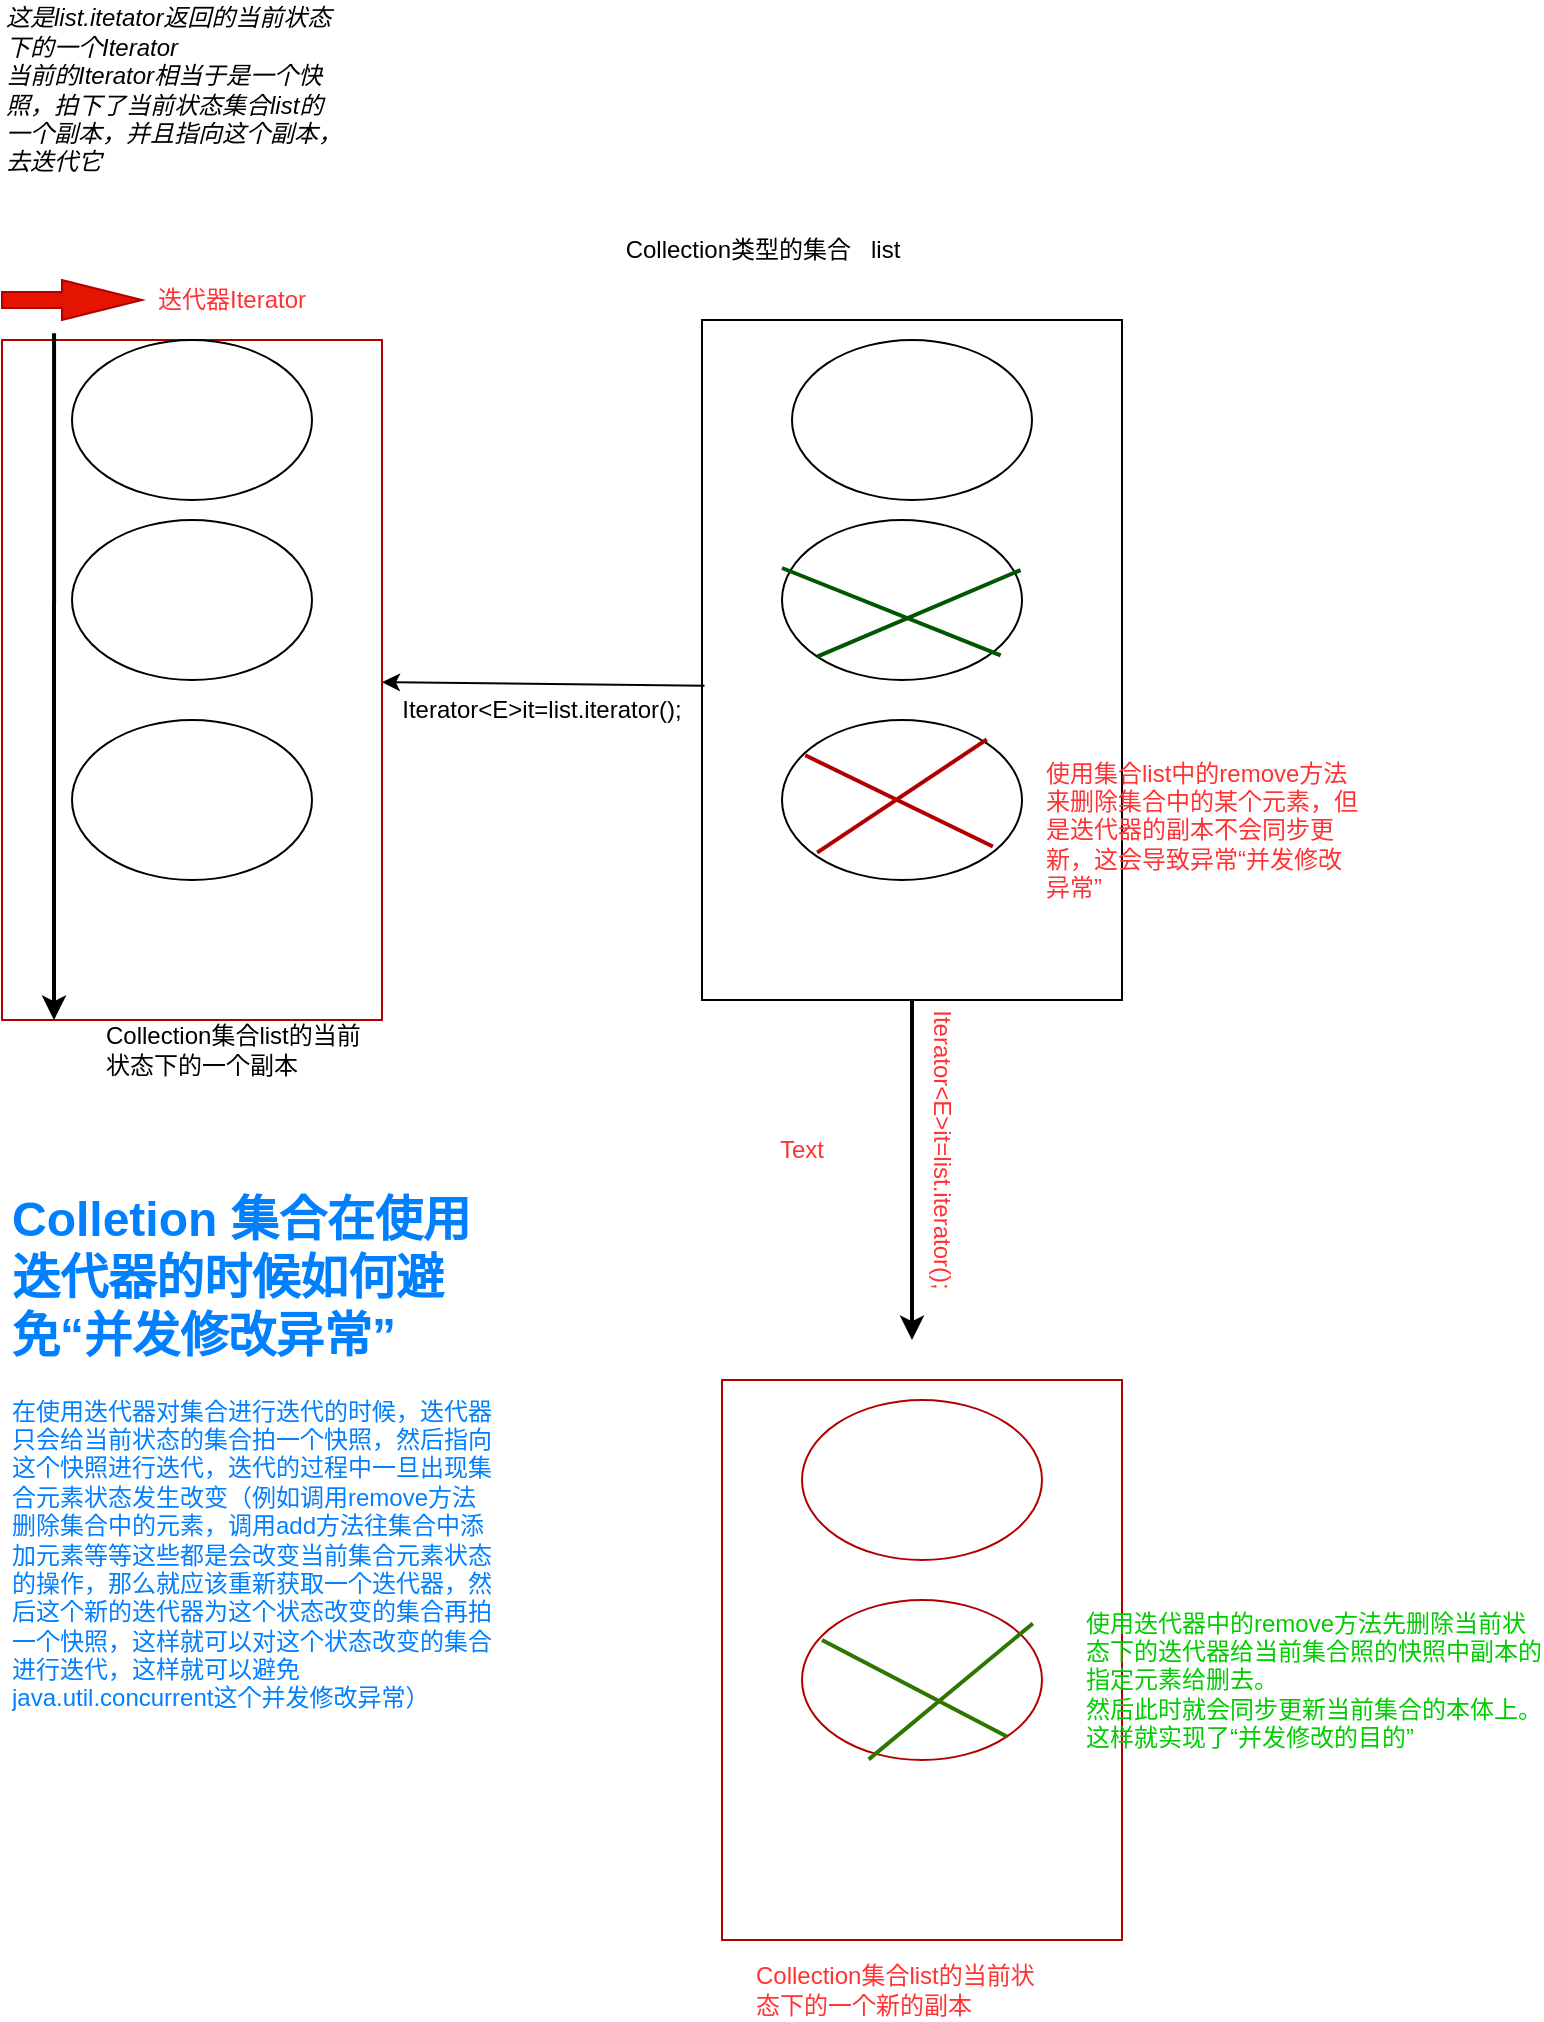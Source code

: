<mxfile version="20.8.16" type="device"><diagram name="第 1 页" id="qB2c7Gb6dFxjmnC0aw-G"><mxGraphModel dx="954" dy="1886" grid="1" gridSize="10" guides="1" tooltips="1" connect="1" arrows="1" fold="1" page="1" pageScale="1" pageWidth="827" pageHeight="1169" math="0" shadow="0"><root><mxCell id="0"/><mxCell id="1" parent="0"/><mxCell id="225d7Lq20lbo0NojLc36-1" value="" style="rounded=0;whiteSpace=wrap;html=1;" vertex="1" parent="1"><mxGeometry x="350" y="70" width="210" height="340" as="geometry"/></mxCell><mxCell id="225d7Lq20lbo0NojLc36-2" value="" style="ellipse;whiteSpace=wrap;html=1;" vertex="1" parent="1"><mxGeometry x="395" y="80" width="120" height="80" as="geometry"/></mxCell><mxCell id="225d7Lq20lbo0NojLc36-3" value="" style="ellipse;whiteSpace=wrap;html=1;" vertex="1" parent="1"><mxGeometry x="390" y="170" width="120" height="80" as="geometry"/></mxCell><mxCell id="225d7Lq20lbo0NojLc36-4" value="" style="ellipse;whiteSpace=wrap;html=1;" vertex="1" parent="1"><mxGeometry x="390" y="270" width="120" height="80" as="geometry"/></mxCell><mxCell id="225d7Lq20lbo0NojLc36-5" value="Collection类型的集合&amp;nbsp; &amp;nbsp;list" style="text;html=1;align=center;verticalAlign=middle;resizable=0;points=[];autosize=1;strokeColor=none;fillColor=none;" vertex="1" parent="1"><mxGeometry x="300" y="20" width="160" height="30" as="geometry"/></mxCell><mxCell id="225d7Lq20lbo0NojLc36-7" value="" style="endArrow=classic;html=1;rounded=0;exitX=0.006;exitY=0.538;exitDx=0;exitDy=0;exitPerimeter=0;" edge="1" parent="1" source="225d7Lq20lbo0NojLc36-1" target="225d7Lq20lbo0NojLc36-9"><mxGeometry width="50" height="50" relative="1" as="geometry"><mxPoint x="325" y="390" as="sourcePoint"/><mxPoint x="190" y="238" as="targetPoint"/></mxGeometry></mxCell><mxCell id="225d7Lq20lbo0NojLc36-8" value="Iterator&amp;lt;E&amp;gt;it=list.iterator();" style="text;html=1;strokeColor=none;fillColor=none;align=center;verticalAlign=middle;whiteSpace=wrap;rounded=0;" vertex="1" parent="1"><mxGeometry x="240" y="250" width="60" height="30" as="geometry"/></mxCell><mxCell id="225d7Lq20lbo0NojLc36-9" value="" style="rounded=0;whiteSpace=wrap;html=1;fillColor=none;fontColor=#ffffff;strokeColor=#B20000;" vertex="1" parent="1"><mxGeometry y="80" width="190" height="340" as="geometry"/></mxCell><mxCell id="225d7Lq20lbo0NojLc36-10" value="" style="ellipse;whiteSpace=wrap;html=1;fillColor=none;gradientColor=default;" vertex="1" parent="1"><mxGeometry x="35" y="80" width="120" height="80" as="geometry"/></mxCell><mxCell id="225d7Lq20lbo0NojLc36-11" value="" style="ellipse;whiteSpace=wrap;html=1;fillColor=none;gradientColor=default;" vertex="1" parent="1"><mxGeometry x="35" y="170" width="120" height="80" as="geometry"/></mxCell><mxCell id="225d7Lq20lbo0NojLc36-12" value="" style="ellipse;whiteSpace=wrap;html=1;fillColor=none;gradientColor=default;" vertex="1" parent="1"><mxGeometry x="35" y="270" width="120" height="80" as="geometry"/></mxCell><mxCell id="225d7Lq20lbo0NojLc36-13" value="这是list.itetator返回的当前状态下的一个Iterator&lt;br&gt;当前的Iterator相当于是一个快照，拍下了当前状态集合list的一个副本，并且指向这个副本，去迭代它" style="text;html=1;strokeColor=none;fillColor=none;align=left;verticalAlign=middle;whiteSpace=wrap;rounded=0;fontStyle=2" vertex="1" parent="1"><mxGeometry y="-90" width="170" height="90" as="geometry"/></mxCell><mxCell id="225d7Lq20lbo0NojLc36-14" value="" style="html=1;shadow=0;dashed=0;align=center;verticalAlign=middle;shape=mxgraph.arrows2.arrow;dy=0.6;dx=40;flipH=1;notch=0;fillColor=#e51400;direction=west;strokeColor=#B20000;fontColor=#ffffff;" vertex="1" parent="1"><mxGeometry y="50" width="70" height="20" as="geometry"/></mxCell><mxCell id="225d7Lq20lbo0NojLc36-15" value="" style="endArrow=classic;html=1;rounded=1;exitX=0.137;exitY=-0.01;exitDx=0;exitDy=0;exitPerimeter=0;jumpSize=68;strokeWidth=2;" edge="1" parent="1" source="225d7Lq20lbo0NojLc36-9"><mxGeometry width="50" height="50" relative="1" as="geometry"><mxPoint x="390" y="260" as="sourcePoint"/><mxPoint x="26" y="420" as="targetPoint"/></mxGeometry></mxCell><mxCell id="225d7Lq20lbo0NojLc36-16" value="Collection集合list的当前状态下的一个副本" style="text;html=1;strokeColor=none;fillColor=none;align=left;verticalAlign=middle;whiteSpace=wrap;rounded=0;" vertex="1" parent="1"><mxGeometry x="50" y="420" width="135" height="30" as="geometry"/></mxCell><mxCell id="225d7Lq20lbo0NojLc36-17" value="迭代器Iterator" style="text;html=1;align=center;verticalAlign=middle;whiteSpace=wrap;rounded=0;fontColor=#FF3333;" vertex="1" parent="1"><mxGeometry x="70" y="35" width="90" height="50" as="geometry"/></mxCell><mxCell id="225d7Lq20lbo0NojLc36-23" value="" style="endArrow=none;html=1;rounded=1;strokeWidth=2;fontColor=#FF3333;jumpSize=68;entryX=1;entryY=0;entryDx=0;entryDy=0;exitX=0;exitY=1;exitDx=0;exitDy=0;fillColor=#e51400;strokeColor=#B20000;" edge="1" parent="1"><mxGeometry width="50" height="50" relative="1" as="geometry"><mxPoint x="407.574" y="336.284" as="sourcePoint"/><mxPoint x="492.426" y="279.716" as="targetPoint"/></mxGeometry></mxCell><mxCell id="225d7Lq20lbo0NojLc36-24" value="" style="endArrow=none;html=1;rounded=1;strokeWidth=2;fontColor=#FF3333;jumpSize=68;entryX=1;entryY=1;entryDx=0;entryDy=0;exitX=0.072;exitY=0.283;exitDx=0;exitDy=0;exitPerimeter=0;fillColor=#e51400;strokeColor=#B20000;" edge="1" parent="1"><mxGeometry width="50" height="50" relative="1" as="geometry"><mxPoint x="401.64" y="287.64" as="sourcePoint"/><mxPoint x="495.426" y="333.284" as="targetPoint"/></mxGeometry></mxCell><mxCell id="225d7Lq20lbo0NojLc36-25" value="使用集合list中的remove方法来删除集合中的某个元素，但是迭代器的副本不会同步更新，这会导致异常“并发修改异常”" style="text;html=1;strokeColor=none;fillColor=none;align=left;verticalAlign=middle;whiteSpace=wrap;rounded=0;fontColor=#FF3333;" vertex="1" parent="1"><mxGeometry x="520" y="310" width="160" height="30" as="geometry"/></mxCell><mxCell id="225d7Lq20lbo0NojLc36-26" value="" style="endArrow=classic;html=1;rounded=1;strokeWidth=2;fontColor=#FF3333;jumpSize=68;exitX=0.5;exitY=1;exitDx=0;exitDy=0;" edge="1" parent="1" source="225d7Lq20lbo0NojLc36-1"><mxGeometry width="50" height="50" relative="1" as="geometry"><mxPoint x="370" y="530" as="sourcePoint"/><mxPoint x="455" y="580" as="targetPoint"/></mxGeometry></mxCell><mxCell id="225d7Lq20lbo0NojLc36-27" value="Iterator&amp;lt;E&amp;gt;it=list.iterator();" style="text;html=1;strokeColor=none;fillColor=none;align=center;verticalAlign=middle;whiteSpace=wrap;rounded=0;fontColor=#FF3333;rotation=90;" vertex="1" parent="1"><mxGeometry x="440" y="470" width="60" height="30" as="geometry"/></mxCell><mxCell id="225d7Lq20lbo0NojLc36-30" value="" style="rounded=0;whiteSpace=wrap;html=1;fontColor=#ffffff;fillColor=none;strokeColor=#B20000;gradientColor=default;" vertex="1" parent="1"><mxGeometry x="360" y="600" width="200" height="280" as="geometry"/></mxCell><mxCell id="225d7Lq20lbo0NojLc36-31" value="Collection集合list的当前状态下的一个新的副本" style="text;html=1;strokeColor=none;fillColor=none;align=left;verticalAlign=middle;whiteSpace=wrap;rounded=0;fontColor=#FF3333;" vertex="1" parent="1"><mxGeometry x="375" y="890" width="150" height="30" as="geometry"/></mxCell><mxCell id="225d7Lq20lbo0NojLc36-32" value="" style="ellipse;whiteSpace=wrap;html=1;fontColor=#ffffff;fillColor=none;strokeColor=#B20000;" vertex="1" parent="1"><mxGeometry x="400" y="610" width="120" height="80" as="geometry"/></mxCell><mxCell id="225d7Lq20lbo0NojLc36-33" value="" style="ellipse;whiteSpace=wrap;html=1;fontColor=#ffffff;fillColor=none;strokeColor=#B20000;gradientColor=default;" vertex="1" parent="1"><mxGeometry x="400" y="710" width="120" height="80" as="geometry"/></mxCell><mxCell id="225d7Lq20lbo0NojLc36-34" value="" style="endArrow=none;html=1;rounded=1;strokeWidth=2;fontColor=#FF3333;jumpSize=68;entryX=1;entryY=1;entryDx=0;entryDy=0;fillColor=#60a917;strokeColor=#2D7600;" edge="1" parent="1" target="225d7Lq20lbo0NojLc36-33"><mxGeometry width="50" height="50" relative="1" as="geometry"><mxPoint x="410" y="730" as="sourcePoint"/><mxPoint x="420" y="460" as="targetPoint"/></mxGeometry></mxCell><mxCell id="225d7Lq20lbo0NojLc36-35" value="" style="endArrow=none;html=1;rounded=1;strokeWidth=2;fontColor=#FF3333;jumpSize=68;entryX=1;entryY=0;entryDx=0;entryDy=0;fillColor=#60a917;strokeColor=#2D7600;exitX=0.278;exitY=0.996;exitDx=0;exitDy=0;exitPerimeter=0;" edge="1" parent="1" source="225d7Lq20lbo0NojLc36-33"><mxGeometry width="50" height="50" relative="1" as="geometry"><mxPoint x="430" y="780" as="sourcePoint"/><mxPoint x="515.426" y="721.716" as="targetPoint"/></mxGeometry></mxCell><mxCell id="225d7Lq20lbo0NojLc36-36" value="Text" style="text;html=1;strokeColor=none;fillColor=none;align=center;verticalAlign=middle;whiteSpace=wrap;rounded=0;fontColor=#FF3333;" vertex="1" parent="1"><mxGeometry x="370" y="470" width="60" height="30" as="geometry"/></mxCell><mxCell id="225d7Lq20lbo0NojLc36-37" value="&lt;font color=&quot;#00cc00&quot;&gt;使用迭代器中的remove方法先删除当前状态下的迭代器给当前集合照的快照中副本的指定元素给删去。&lt;br&gt;然后此时就会同步更新当前集合的本体上。&lt;br&gt;这样就实现了“并发修改的目的”&lt;br&gt;&lt;/font&gt;" style="text;html=1;strokeColor=none;fillColor=none;align=left;verticalAlign=middle;whiteSpace=wrap;rounded=0;fontColor=#FF3333;" vertex="1" parent="1"><mxGeometry x="540" y="735" width="230" height="30" as="geometry"/></mxCell><mxCell id="225d7Lq20lbo0NojLc36-38" value="" style="endArrow=none;html=1;rounded=1;strokeWidth=2;fontColor=#00CC00;jumpSize=68;entryX=0.994;entryY=0.313;entryDx=0;entryDy=0;entryPerimeter=0;exitX=0;exitY=1;exitDx=0;exitDy=0;fillColor=#008a00;strokeColor=#005700;" edge="1" parent="1" source="225d7Lq20lbo0NojLc36-3" target="225d7Lq20lbo0NojLc36-3"><mxGeometry width="50" height="50" relative="1" as="geometry"><mxPoint x="370" y="260" as="sourcePoint"/><mxPoint x="420" y="210" as="targetPoint"/></mxGeometry></mxCell><mxCell id="225d7Lq20lbo0NojLc36-39" value="" style="endArrow=none;html=1;rounded=1;strokeWidth=2;fontColor=#00CC00;jumpSize=68;entryX=0.911;entryY=0.846;entryDx=0;entryDy=0;exitX=0;exitY=0.5;exitDx=0;exitDy=0;entryPerimeter=0;fillColor=#008a00;strokeColor=#005700;" edge="1" parent="1" target="225d7Lq20lbo0NojLc36-3"><mxGeometry width="50" height="50" relative="1" as="geometry"><mxPoint x="390" y="194" as="sourcePoint"/><mxPoint x="492.426" y="222.284" as="targetPoint"/></mxGeometry></mxCell><mxCell id="225d7Lq20lbo0NojLc36-40" value="&lt;h1&gt;&lt;font color=&quot;#007fff&quot;&gt;Colletion 集合在使用迭代器的时候如何避免“并发修改异常”&lt;/font&gt;&lt;/h1&gt;&lt;p&gt;&lt;font color=&quot;#007fff&quot;&gt;在使用迭代器对集合进行迭代的时候，迭代器只会给当前状态的集合拍一个快照，然后指向这个快照进行迭代，迭代的过程中一旦出现集合元素状态发生改变（例如调用remove方法删除集合中的元素，调用add方法往集合中添加元素等等这些都是会改变当前集合元素状态的操作，那么就应该重新获取一个迭代器，然后这个新的迭代器为这个状态改变的集合再拍一个快照，这样就可以对这个状态改变的集合进行迭代，这样就可以避免java.util.concurrent这个并发修改异常）&lt;/font&gt;&lt;/p&gt;" style="text;html=1;strokeColor=none;fillColor=none;spacing=5;spacingTop=-20;whiteSpace=wrap;overflow=hidden;rounded=0;fontColor=#00CC00;" vertex="1" parent="1"><mxGeometry y="500" width="250" height="280" as="geometry"/></mxCell></root></mxGraphModel></diagram></mxfile>